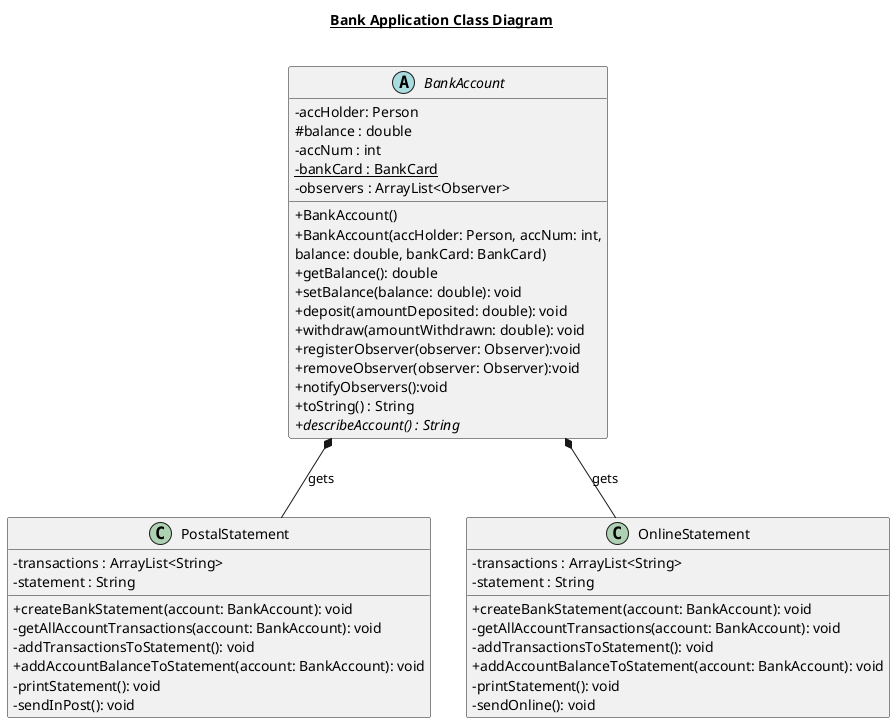 @startuml
skinparam classAttributeIconSize 0


title __Bank Application Class Diagram__\n

abstract class BankAccount {
    - accHolder: Person
    # balance : double
    - accNum : int
    - {static} bankCard : BankCard
    - observers : ArrayList<Observer>
    + BankAccount()
    + BankAccount(accHolder: Person, accNum: int,
    balance: double, bankCard: BankCard)
    + getBalance(): double
    + setBalance(balance: double): void
    + deposit(amountDeposited: double): void
    + withdraw(amountWithdrawn: double): void
    + registerObserver(observer: Observer):void
    + removeObserver(observer: Observer):void
    + notifyObservers():void
    + toString() : String
    {abstract} + describeAccount() : String
 }

 class PostalStatement {
    - transactions : ArrayList<String>
    - statement : String
    + createBankStatement(account: BankAccount): void
    - getAllAccountTransactions(account: BankAccount): void
    - addTransactionsToStatement(): void
    + addAccountBalanceToStatement(account: BankAccount): void
    - printStatement(): void
    - sendInPost(): void
 }

 class OnlineStatement {
    - transactions : ArrayList<String>
    - statement : String
    + createBankStatement(account: BankAccount): void
    - getAllAccountTransactions(account: BankAccount): void
    - addTransactionsToStatement(): void
    + addAccountBalanceToStatement(account: BankAccount): void
    - printStatement(): void
    - sendOnline(): void
 }

  BankAccount *-- PostalStatement : gets
  BankAccount *-- OnlineStatement : gets
'  BankAccount o-right- BankCard : has a
'  BankCard o-down- CardType : has a
'  CurrentAccount -up-|> BankAccount
'  SavingsAccount -up-|> BankAccount
'  DepositAccount -up-|> BankAccount
'  BankCard "1" -up-> "1" BankCard: instance

@enduml

